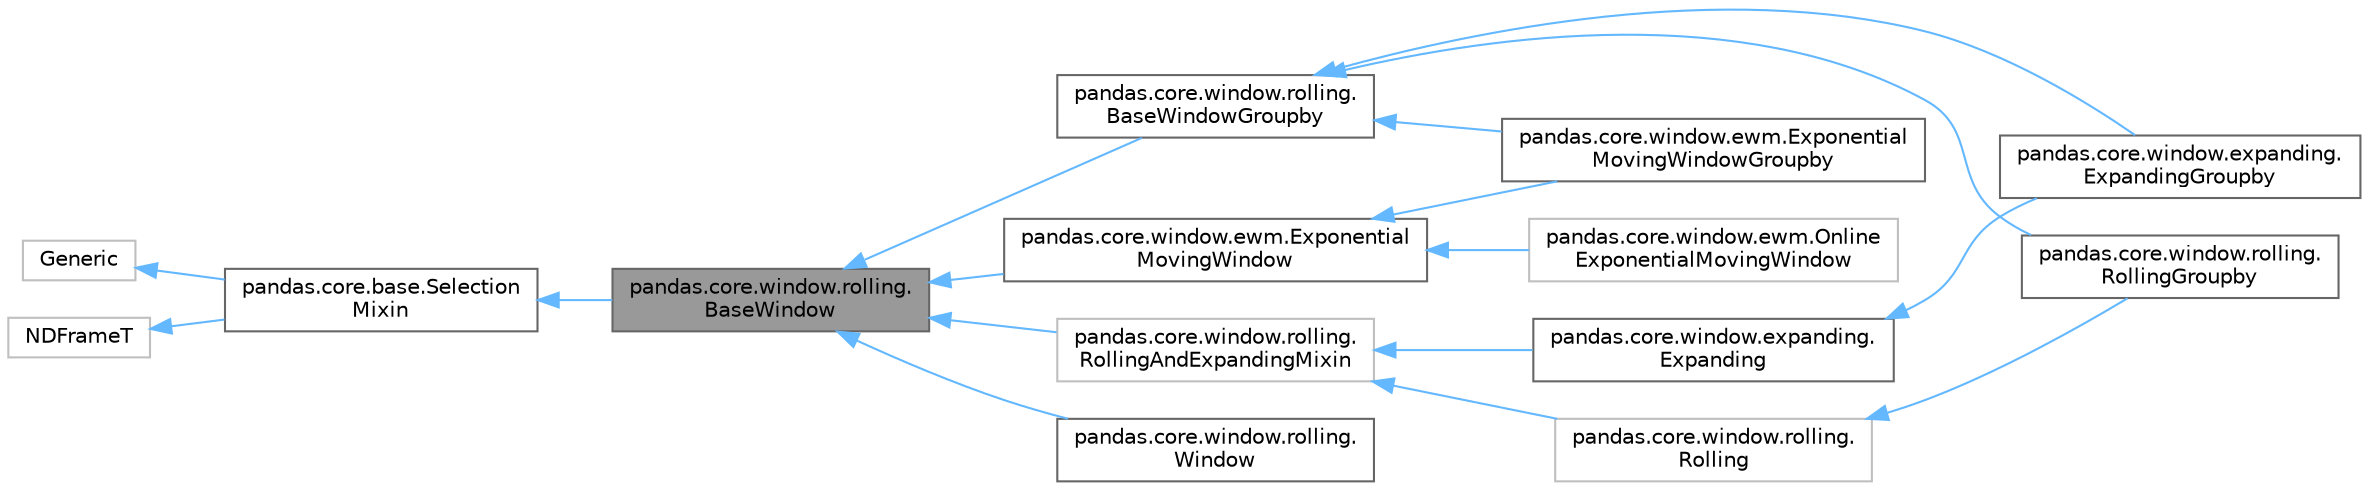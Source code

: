 digraph "pandas.core.window.rolling.BaseWindow"
{
 // LATEX_PDF_SIZE
  bgcolor="transparent";
  edge [fontname=Helvetica,fontsize=10,labelfontname=Helvetica,labelfontsize=10];
  node [fontname=Helvetica,fontsize=10,shape=box,height=0.2,width=0.4];
  rankdir="LR";
  Node1 [id="Node000001",label="pandas.core.window.rolling.\lBaseWindow",height=0.2,width=0.4,color="gray40", fillcolor="grey60", style="filled", fontcolor="black",tooltip=" "];
  Node2 -> Node1 [id="edge1_Node000001_Node000002",dir="back",color="steelblue1",style="solid",tooltip=" "];
  Node2 [id="Node000002",label="pandas.core.base.Selection\lMixin",height=0.2,width=0.4,color="gray40", fillcolor="white", style="filled",URL="$d8/d8c/classpandas_1_1core_1_1base_1_1SelectionMixin.html",tooltip=" "];
  Node3 -> Node2 [id="edge2_Node000002_Node000003",dir="back",color="steelblue1",style="solid",tooltip=" "];
  Node3 [id="Node000003",label="Generic",height=0.2,width=0.4,color="grey75", fillcolor="white", style="filled",URL="$d7/d8b/classGeneric.html",tooltip=" "];
  Node4 -> Node2 [id="edge3_Node000002_Node000004",dir="back",color="steelblue1",style="solid",tooltip=" "];
  Node4 [id="Node000004",label="NDFrameT",height=0.2,width=0.4,color="grey75", fillcolor="white", style="filled",URL="$d9/ddf/classNDFrameT.html",tooltip=" "];
  Node1 -> Node5 [id="edge4_Node000001_Node000005",dir="back",color="steelblue1",style="solid",tooltip=" "];
  Node5 [id="Node000005",label="pandas.core.window.ewm.Exponential\lMovingWindow",height=0.2,width=0.4,color="gray40", fillcolor="white", style="filled",URL="$dd/d1c/classpandas_1_1core_1_1window_1_1ewm_1_1ExponentialMovingWindow.html",tooltip=" "];
  Node5 -> Node6 [id="edge5_Node000005_Node000006",dir="back",color="steelblue1",style="solid",tooltip=" "];
  Node6 [id="Node000006",label="pandas.core.window.ewm.Exponential\lMovingWindowGroupby",height=0.2,width=0.4,color="gray40", fillcolor="white", style="filled",URL="$dd/dfe/classpandas_1_1core_1_1window_1_1ewm_1_1ExponentialMovingWindowGroupby.html",tooltip=" "];
  Node5 -> Node7 [id="edge6_Node000005_Node000007",dir="back",color="steelblue1",style="solid",tooltip=" "];
  Node7 [id="Node000007",label="pandas.core.window.ewm.Online\lExponentialMovingWindow",height=0.2,width=0.4,color="grey75", fillcolor="white", style="filled",URL="$d0/dad/classpandas_1_1core_1_1window_1_1ewm_1_1OnlineExponentialMovingWindow.html",tooltip=" "];
  Node1 -> Node8 [id="edge7_Node000001_Node000008",dir="back",color="steelblue1",style="solid",tooltip=" "];
  Node8 [id="Node000008",label="pandas.core.window.rolling.\lBaseWindowGroupby",height=0.2,width=0.4,color="gray40", fillcolor="white", style="filled",URL="$de/de4/classpandas_1_1core_1_1window_1_1rolling_1_1BaseWindowGroupby.html",tooltip=" "];
  Node8 -> Node6 [id="edge8_Node000008_Node000006",dir="back",color="steelblue1",style="solid",tooltip=" "];
  Node8 -> Node9 [id="edge9_Node000008_Node000009",dir="back",color="steelblue1",style="solid",tooltip=" "];
  Node9 [id="Node000009",label="pandas.core.window.expanding.\lExpandingGroupby",height=0.2,width=0.4,color="gray40", fillcolor="white", style="filled",URL="$d0/d0d/classpandas_1_1core_1_1window_1_1expanding_1_1ExpandingGroupby.html",tooltip=" "];
  Node8 -> Node10 [id="edge10_Node000008_Node000010",dir="back",color="steelblue1",style="solid",tooltip=" "];
  Node10 [id="Node000010",label="pandas.core.window.rolling.\lRollingGroupby",height=0.2,width=0.4,color="gray40", fillcolor="white", style="filled",URL="$db/d2d/classpandas_1_1core_1_1window_1_1rolling_1_1RollingGroupby.html",tooltip=" "];
  Node1 -> Node11 [id="edge11_Node000001_Node000011",dir="back",color="steelblue1",style="solid",tooltip=" "];
  Node11 [id="Node000011",label="pandas.core.window.rolling.\lRollingAndExpandingMixin",height=0.2,width=0.4,color="grey75", fillcolor="white", style="filled",URL="$d5/d15/classpandas_1_1core_1_1window_1_1rolling_1_1RollingAndExpandingMixin.html",tooltip=" "];
  Node11 -> Node12 [id="edge12_Node000011_Node000012",dir="back",color="steelblue1",style="solid",tooltip=" "];
  Node12 [id="Node000012",label="pandas.core.window.expanding.\lExpanding",height=0.2,width=0.4,color="gray40", fillcolor="white", style="filled",URL="$d5/d66/classpandas_1_1core_1_1window_1_1expanding_1_1Expanding.html",tooltip=" "];
  Node12 -> Node9 [id="edge13_Node000012_Node000009",dir="back",color="steelblue1",style="solid",tooltip=" "];
  Node11 -> Node13 [id="edge14_Node000011_Node000013",dir="back",color="steelblue1",style="solid",tooltip=" "];
  Node13 [id="Node000013",label="pandas.core.window.rolling.\lRolling",height=0.2,width=0.4,color="grey75", fillcolor="white", style="filled",URL="$d4/d14/classpandas_1_1core_1_1window_1_1rolling_1_1Rolling.html",tooltip=" "];
  Node13 -> Node10 [id="edge15_Node000013_Node000010",dir="back",color="steelblue1",style="solid",tooltip=" "];
  Node1 -> Node14 [id="edge16_Node000001_Node000014",dir="back",color="steelblue1",style="solid",tooltip=" "];
  Node14 [id="Node000014",label="pandas.core.window.rolling.\lWindow",height=0.2,width=0.4,color="gray40", fillcolor="white", style="filled",URL="$d0/d3c/classpandas_1_1core_1_1window_1_1rolling_1_1Window.html",tooltip=" "];
}
